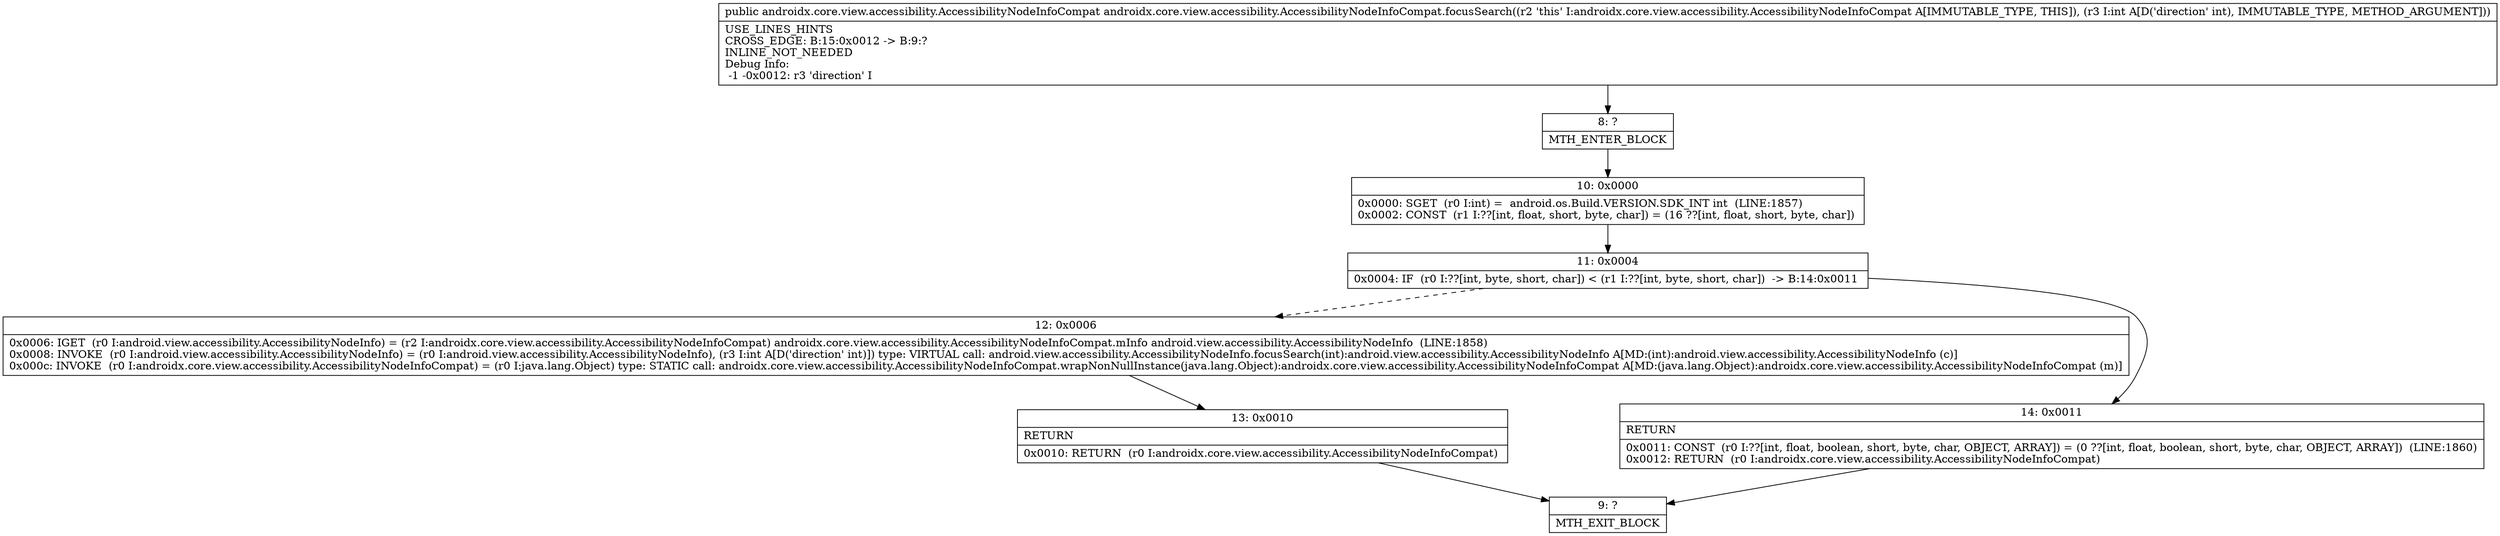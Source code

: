 digraph "CFG forandroidx.core.view.accessibility.AccessibilityNodeInfoCompat.focusSearch(I)Landroidx\/core\/view\/accessibility\/AccessibilityNodeInfoCompat;" {
Node_8 [shape=record,label="{8\:\ ?|MTH_ENTER_BLOCK\l}"];
Node_10 [shape=record,label="{10\:\ 0x0000|0x0000: SGET  (r0 I:int) =  android.os.Build.VERSION.SDK_INT int  (LINE:1857)\l0x0002: CONST  (r1 I:??[int, float, short, byte, char]) = (16 ??[int, float, short, byte, char]) \l}"];
Node_11 [shape=record,label="{11\:\ 0x0004|0x0004: IF  (r0 I:??[int, byte, short, char]) \< (r1 I:??[int, byte, short, char])  \-\> B:14:0x0011 \l}"];
Node_12 [shape=record,label="{12\:\ 0x0006|0x0006: IGET  (r0 I:android.view.accessibility.AccessibilityNodeInfo) = (r2 I:androidx.core.view.accessibility.AccessibilityNodeInfoCompat) androidx.core.view.accessibility.AccessibilityNodeInfoCompat.mInfo android.view.accessibility.AccessibilityNodeInfo  (LINE:1858)\l0x0008: INVOKE  (r0 I:android.view.accessibility.AccessibilityNodeInfo) = (r0 I:android.view.accessibility.AccessibilityNodeInfo), (r3 I:int A[D('direction' int)]) type: VIRTUAL call: android.view.accessibility.AccessibilityNodeInfo.focusSearch(int):android.view.accessibility.AccessibilityNodeInfo A[MD:(int):android.view.accessibility.AccessibilityNodeInfo (c)]\l0x000c: INVOKE  (r0 I:androidx.core.view.accessibility.AccessibilityNodeInfoCompat) = (r0 I:java.lang.Object) type: STATIC call: androidx.core.view.accessibility.AccessibilityNodeInfoCompat.wrapNonNullInstance(java.lang.Object):androidx.core.view.accessibility.AccessibilityNodeInfoCompat A[MD:(java.lang.Object):androidx.core.view.accessibility.AccessibilityNodeInfoCompat (m)]\l}"];
Node_13 [shape=record,label="{13\:\ 0x0010|RETURN\l|0x0010: RETURN  (r0 I:androidx.core.view.accessibility.AccessibilityNodeInfoCompat) \l}"];
Node_9 [shape=record,label="{9\:\ ?|MTH_EXIT_BLOCK\l}"];
Node_14 [shape=record,label="{14\:\ 0x0011|RETURN\l|0x0011: CONST  (r0 I:??[int, float, boolean, short, byte, char, OBJECT, ARRAY]) = (0 ??[int, float, boolean, short, byte, char, OBJECT, ARRAY])  (LINE:1860)\l0x0012: RETURN  (r0 I:androidx.core.view.accessibility.AccessibilityNodeInfoCompat) \l}"];
MethodNode[shape=record,label="{public androidx.core.view.accessibility.AccessibilityNodeInfoCompat androidx.core.view.accessibility.AccessibilityNodeInfoCompat.focusSearch((r2 'this' I:androidx.core.view.accessibility.AccessibilityNodeInfoCompat A[IMMUTABLE_TYPE, THIS]), (r3 I:int A[D('direction' int), IMMUTABLE_TYPE, METHOD_ARGUMENT]))  | USE_LINES_HINTS\lCROSS_EDGE: B:15:0x0012 \-\> B:9:?\lINLINE_NOT_NEEDED\lDebug Info:\l  \-1 \-0x0012: r3 'direction' I\l}"];
MethodNode -> Node_8;Node_8 -> Node_10;
Node_10 -> Node_11;
Node_11 -> Node_12[style=dashed];
Node_11 -> Node_14;
Node_12 -> Node_13;
Node_13 -> Node_9;
Node_14 -> Node_9;
}

